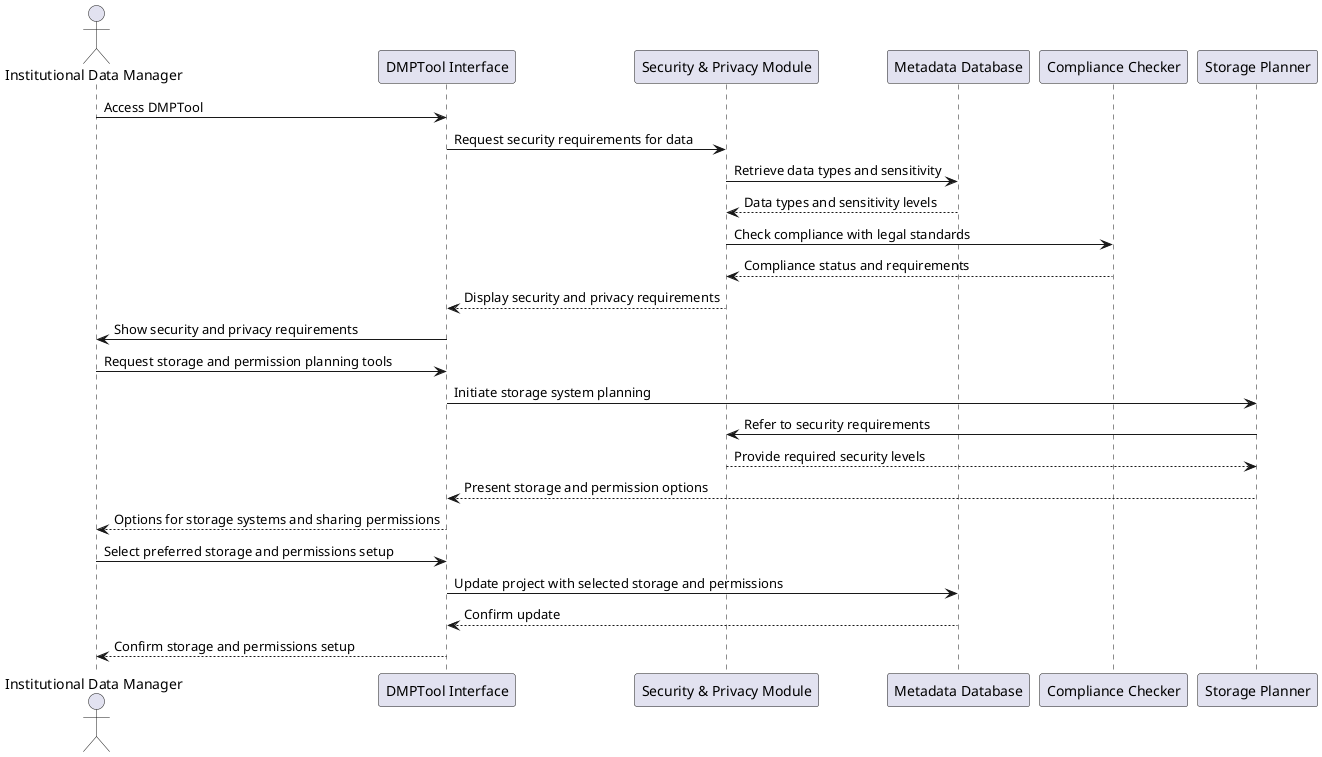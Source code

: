 @startuml
actor DataManager as "Institutional Data Manager"
participant DMPToolInterface as "DMPTool Interface"
participant SecurityModule as "Security & Privacy Module"
participant MetadataDatabase as "Metadata Database"
participant ComplianceChecker as "Compliance Checker"
participant StoragePlanner as "Storage Planner"

DataManager -> DMPToolInterface : Access DMPTool
DMPToolInterface -> SecurityModule : Request security requirements for data
SecurityModule -> MetadataDatabase : Retrieve data types and sensitivity
MetadataDatabase --> SecurityModule : Data types and sensitivity levels
SecurityModule -> ComplianceChecker : Check compliance with legal standards
ComplianceChecker --> SecurityModule : Compliance status and requirements
SecurityModule --> DMPToolInterface : Display security and privacy requirements
DMPToolInterface -> DataManager : Show security and privacy requirements
DataManager -> DMPToolInterface : Request storage and permission planning tools
DMPToolInterface -> StoragePlanner : Initiate storage system planning
StoragePlanner -> SecurityModule : Refer to security requirements
SecurityModule --> StoragePlanner : Provide required security levels
StoragePlanner --> DMPToolInterface : Present storage and permission options
DMPToolInterface --> DataManager : Options for storage systems and sharing permissions
DataManager -> DMPToolInterface : Select preferred storage and permissions setup
DMPToolInterface -> MetadataDatabase : Update project with selected storage and permissions
MetadataDatabase --> DMPToolInterface : Confirm update
DMPToolInterface --> DataManager : Confirm storage and permissions setup

@enduml
